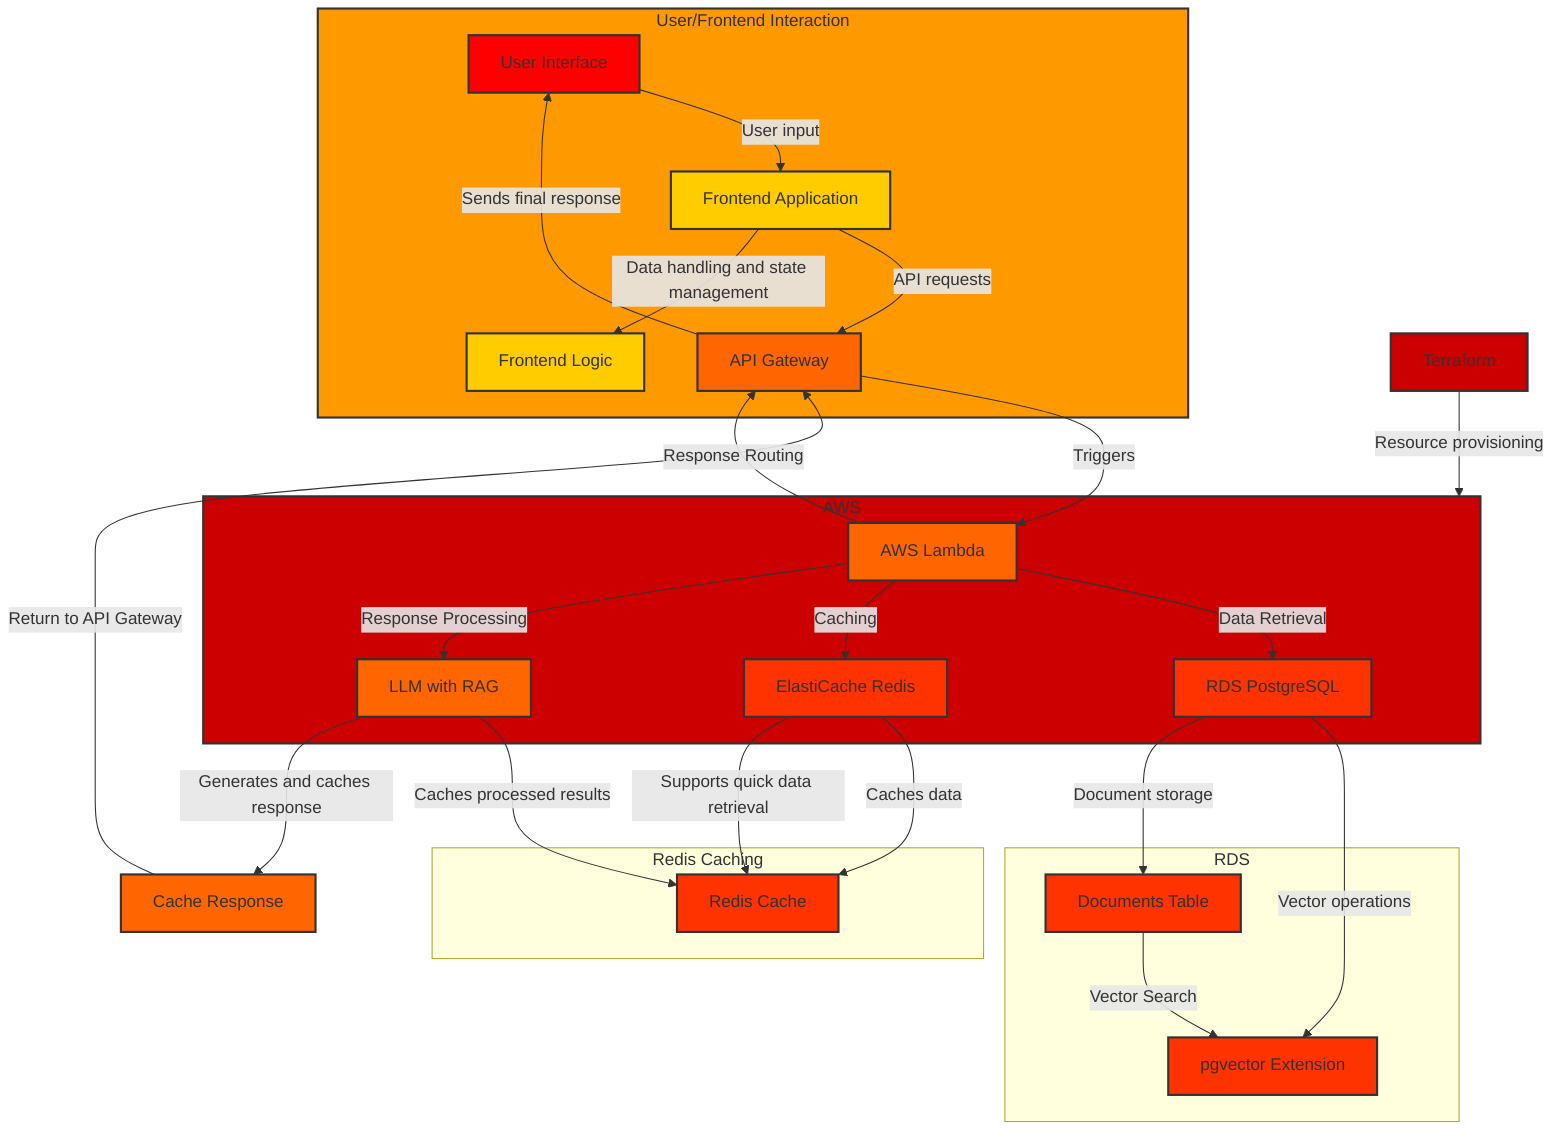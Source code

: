 graph TD
  %% Define Colors
  classDef user fill:#ffcc00,stroke:#333,stroke-width:2px;
  classDef frontend fill:#ff9900,stroke:#333,stroke-width:2px;
  classDef aws fill:#ff6600,stroke:#333,stroke-width:2px;
  classDef storage fill:#ff3300,stroke:#333,stroke-width:2px;
  classDef output fill:#ff0000,stroke:#333,stroke-width:2px;
  classDef management fill:#cc0000,stroke:#333,stroke-width:2px;

  %% User/Frontend Block
  subgraph UserFrontend [User/Frontend Interaction]
    UI[User Interface] -->|User input| FA[Frontend Application]
    FA -->|API requests| AG[API Gateway]
    FA -->|Data handling and state management| FL[Frontend Logic]
    class UI,FA,FL user
  end
  class UserFrontend frontend
  class AG aws

  %% AWS Infrastructure
  subgraph AWS
    AG -->|Triggers| AL[AWS Lambda]
    AL -->|Data Retrieval| DB[RDS PostgreSQL]
    AL -->|Caching| EC[ElastiCache Redis]
    AL -->|Response Processing| LLM[LLM with RAG]
    AL -->|Response Routing| AG
    class AL aws
  end

  %% Database Operations
  subgraph RDS
    DB -->|Vector operations| PGV[pgvector Extension]
    DB -->|Document storage| DT[Documents Table]
    DT -->|Vector Search| PGV
    class DB,PGV,DT storage
  end

  %% Redis Cache Details
  subgraph RedisCache [Redis Caching]
    EC -->|Caches data| RC[Redis Cache]
    EC -->|Supports quick data retrieval| RC
    LLM -->|Caches processed results| RC
    class EC,RC storage
  end

  %% LLM Processing
  LLM -->|Generates and caches response| CR[Cache Response]
  CR -->|Return to API Gateway| AG
  class LLM,CR aws

  %% Output
  AG -->|Sends final response| UI
  class UI output

  %% Infrastructure Management
  TF[Terraform] -->|Resource provisioning| AWS
  class TF,AWS management